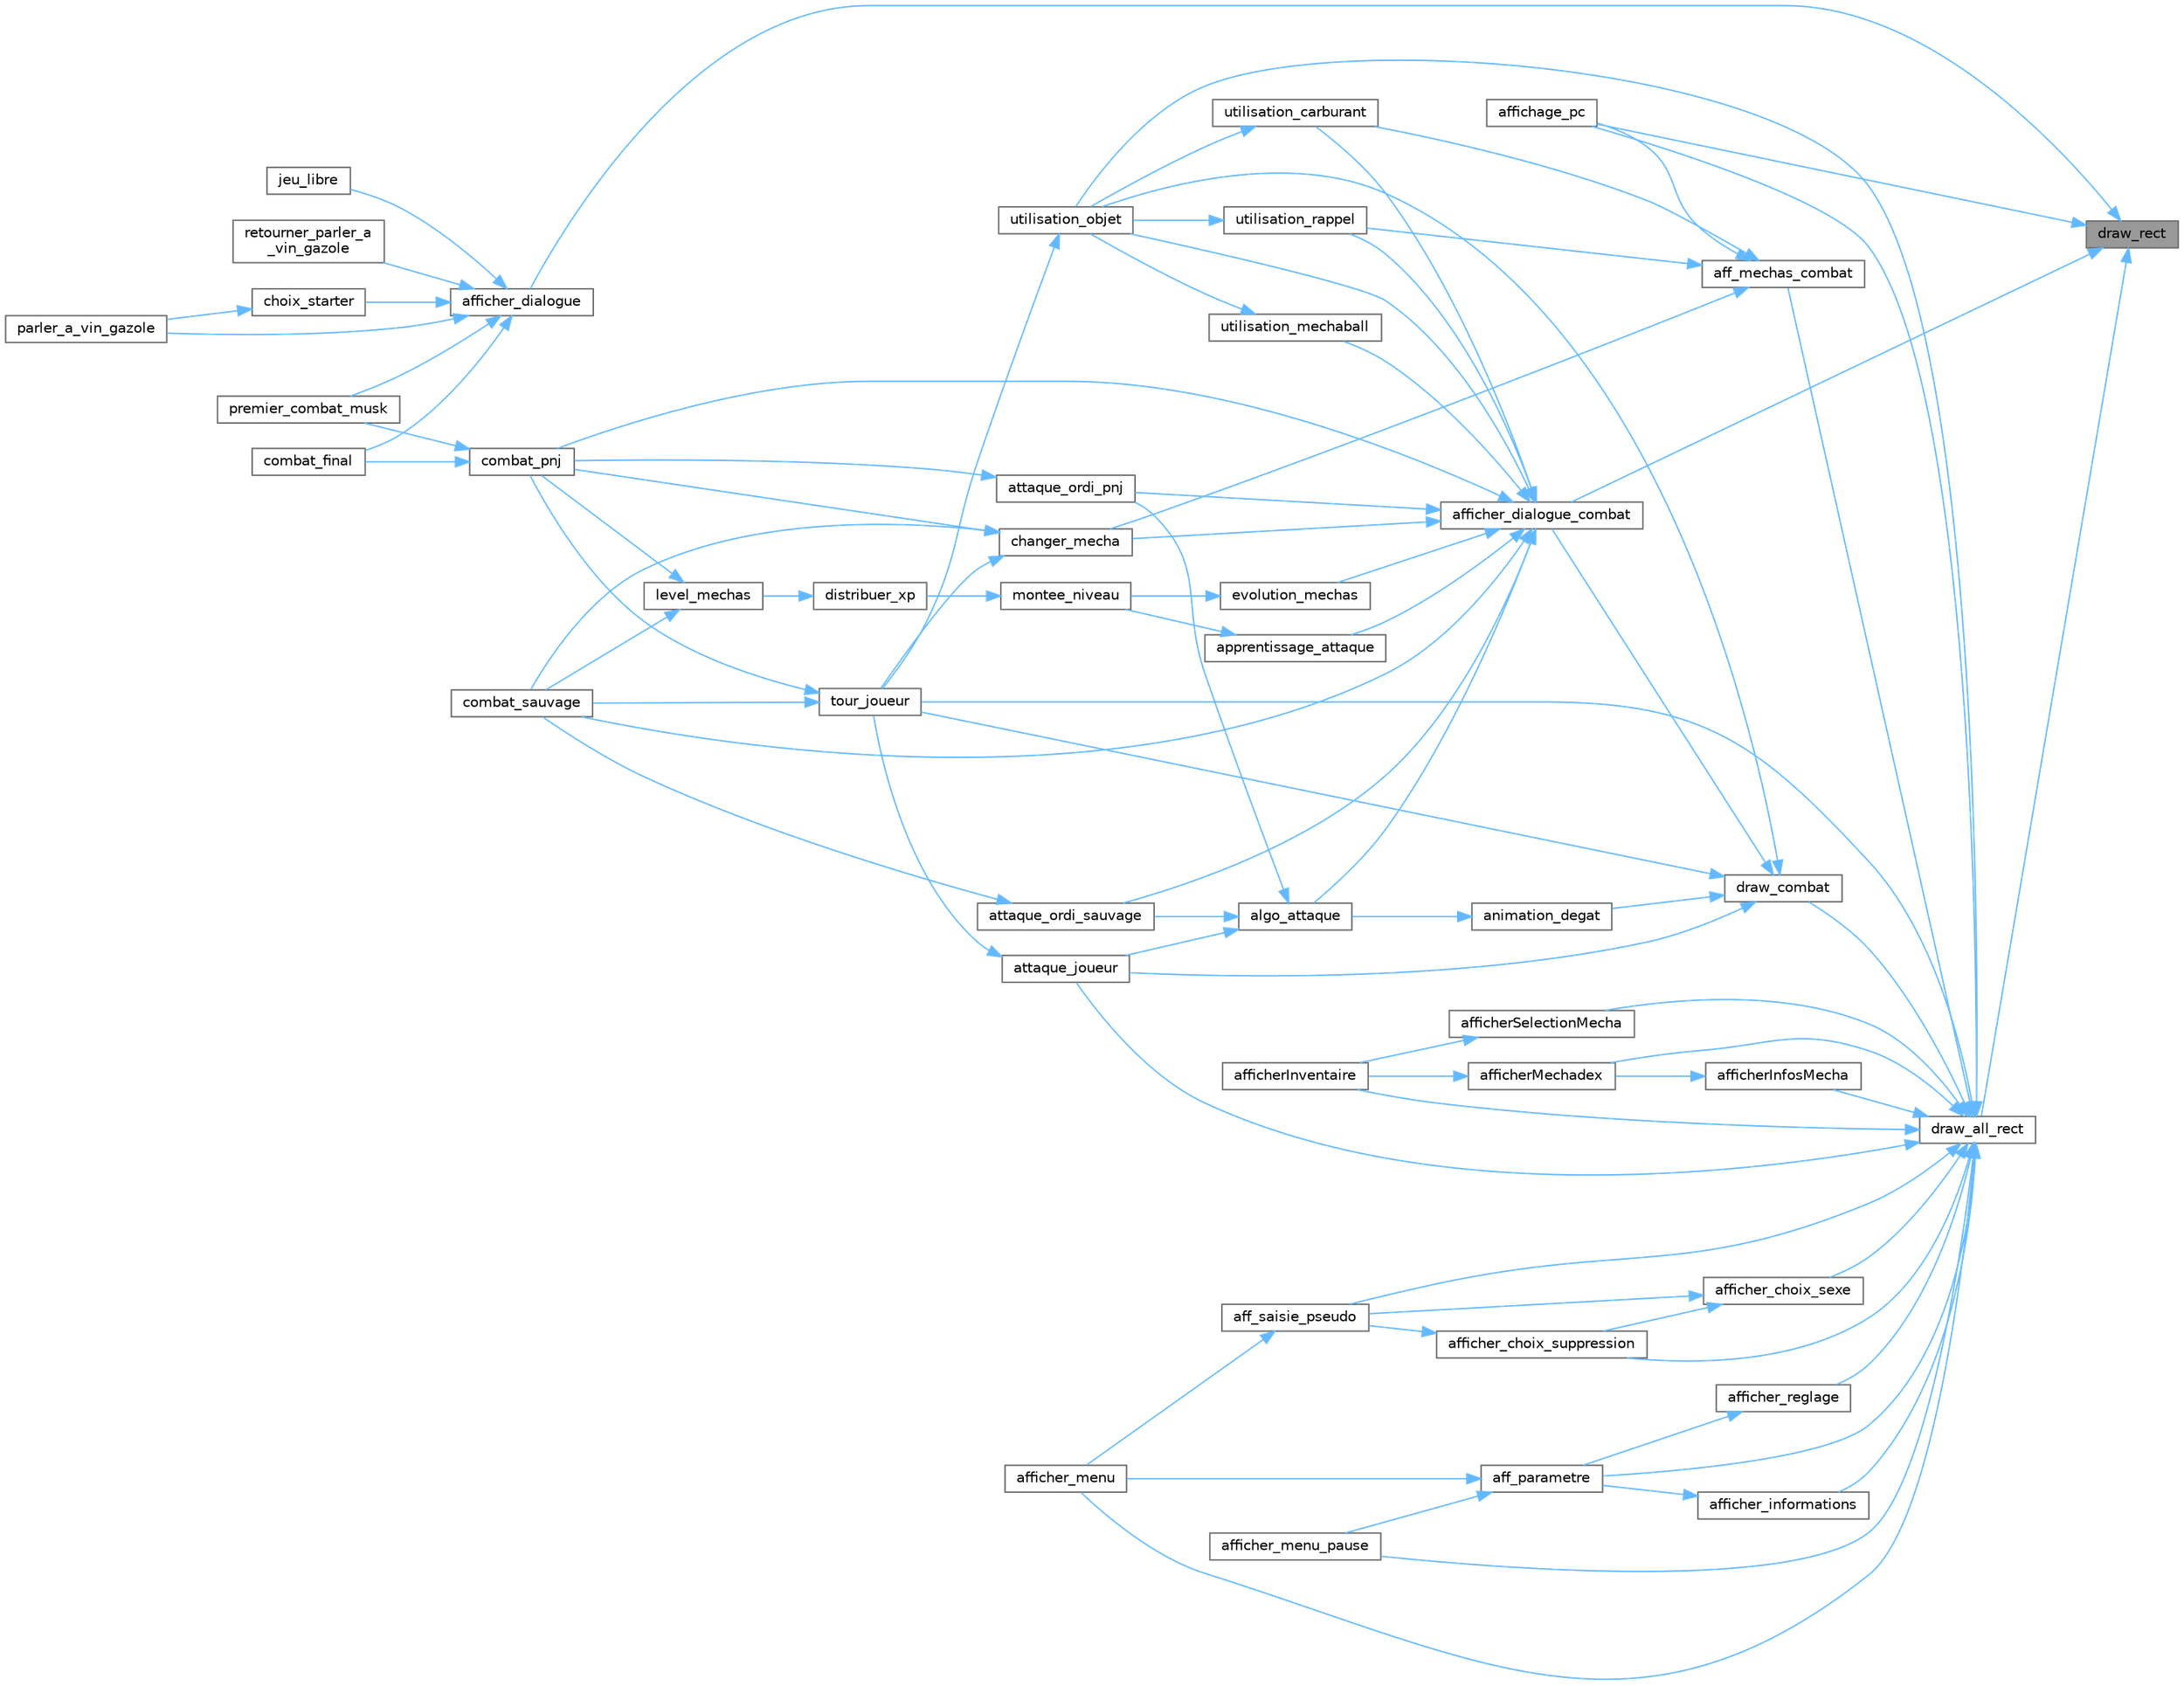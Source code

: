 digraph "draw_rect"
{
 // LATEX_PDF_SIZE
  bgcolor="transparent";
  edge [fontname=Helvetica,fontsize=10,labelfontname=Helvetica,labelfontsize=10];
  node [fontname=Helvetica,fontsize=10,shape=box,height=0.2,width=0.4];
  rankdir="RL";
  Node1 [id="Node000001",label="draw_rect",height=0.2,width=0.4,color="gray40", fillcolor="grey60", style="filled", fontcolor="black",tooltip="Dessine un rectangle coloré et son texte associé si présent."];
  Node1 -> Node2 [id="edge86_Node000001_Node000002",dir="back",color="steelblue1",style="solid",tooltip=" "];
  Node2 [id="Node000002",label="affichage_pc",height=0.2,width=0.4,color="grey40", fillcolor="white", style="filled",URL="$affichage_8c.html#af70cd65063ba7719d712c57fcce296a3",tooltip="Affiche le PC du joueur permettant de gérer et échanger les Méchas capturés."];
  Node1 -> Node3 [id="edge87_Node000001_Node000003",dir="back",color="steelblue1",style="solid",tooltip=" "];
  Node3 [id="Node000003",label="afficher_dialogue",height=0.2,width=0.4,color="grey40", fillcolor="white", style="filled",URL="$affichage_8c.html#a265b0bc1ac18afe4fdf6233323561dd1",tooltip="Affiche un dialogue interactif à l'écran, lettre par lettre, avec gestion des choix utilisateur."];
  Node3 -> Node4 [id="edge88_Node000003_Node000004",dir="back",color="steelblue1",style="solid",tooltip=" "];
  Node4 [id="Node000004",label="choix_starter",height=0.2,width=0.4,color="grey40", fillcolor="white", style="filled",URL="$pointDePassage_8c.html#a72d11e9c5addb8d80f32ac417e0e5566",tooltip="Permet au joueur de choisir son Mecha de départ parmi trois options disponibles."];
  Node4 -> Node5 [id="edge89_Node000004_Node000005",dir="back",color="steelblue1",style="solid",tooltip=" "];
  Node5 [id="Node000005",label="parler_a_vin_gazole",height=0.2,width=0.4,color="grey40", fillcolor="white", style="filled",URL="$pointDePassage_8c.html#a87430bbcb167664534cc9b6221b3c77d",tooltip="Gère l'interaction du joueur avec le PNJ \"Vin Gazole\", incluant dialogues, choix du starter et modifi..."];
  Node3 -> Node6 [id="edge90_Node000003_Node000006",dir="back",color="steelblue1",style="solid",tooltip=" "];
  Node6 [id="Node000006",label="combat_final",height=0.2,width=0.4,color="grey40", fillcolor="white", style="filled",URL="$pointDePassage_8c.html#ade398b595e60d698c8c259edf2f8252a",tooltip="Gère les interactions finales avec les PNJs \"Vin Gazole\" et \"Iron Musk\", incluant dialogues,..."];
  Node3 -> Node7 [id="edge91_Node000003_Node000007",dir="back",color="steelblue1",style="solid",tooltip=" "];
  Node7 [id="Node000007",label="jeu_libre",height=0.2,width=0.4,color="grey40", fillcolor="white", style="filled",URL="$pointDePassage_8c.html#a8b046624f60128f2fcf2978bf527e40d",tooltip="Gère l'interaction avec le PNJ \"Vin Gazole\" en mode jeu libre, permettant soins et dialogues répétés."];
  Node3 -> Node5 [id="edge92_Node000003_Node000005",dir="back",color="steelblue1",style="solid",tooltip=" "];
  Node3 -> Node8 [id="edge93_Node000003_Node000008",dir="back",color="steelblue1",style="solid",tooltip=" "];
  Node8 [id="Node000008",label="premier_combat_musk",height=0.2,width=0.4,color="grey40", fillcolor="white", style="filled",URL="$pointDePassage_8c.html#a9ed15a581ba87d71ad2d85b8649075da",tooltip="Gère l'interaction du joueur avec les PNJs \"Vin Gazole 2\" et \"Iron Musk\", incluant dialogues,..."];
  Node3 -> Node9 [id="edge94_Node000003_Node000009",dir="back",color="steelblue1",style="solid",tooltip=" "];
  Node9 [id="Node000009",label="retourner_parler_a\l_vin_gazole",height=0.2,width=0.4,color="grey40", fillcolor="white", style="filled",URL="$pointDePassage_8c.html#a7ec67454376236ff74521e75806f1f8b",tooltip="Gère la seconde interaction du joueur avec le PNJ \"Vin Gazole\", incluant dialogues,..."];
  Node1 -> Node10 [id="edge95_Node000001_Node000010",dir="back",color="steelblue1",style="solid",tooltip=" "];
  Node10 [id="Node000010",label="afficher_dialogue_combat",height=0.2,width=0.4,color="grey40", fillcolor="white", style="filled",URL="$affichage_8c.html#a1091893e7df87a967b878919b232b0d5",tooltip="Affiche un dialogue interactif durant un combat entre deux Méchas."];
  Node10 -> Node11 [id="edge96_Node000010_Node000011",dir="back",color="steelblue1",style="solid",tooltip=" "];
  Node11 [id="Node000011",label="algo_attaque",height=0.2,width=0.4,color="grey40", fillcolor="white", style="filled",URL="$combat_8c.html#a8c19b3bf83d09e9fb4b596cd4ff45219",tooltip="Calcule et applique les effets d'une attaque lors d'un combat entre deux Mechas."];
  Node11 -> Node12 [id="edge97_Node000011_Node000012",dir="back",color="steelblue1",style="solid",tooltip=" "];
  Node12 [id="Node000012",label="attaque_joueur",height=0.2,width=0.4,color="grey40", fillcolor="white", style="filled",URL="$combat_8c.html#aeabe45f0372840462d595a801345672b",tooltip="Affiche l'interface permettant au joueur de choisir et effectuer une attaque durant un combat."];
  Node12 -> Node13 [id="edge98_Node000012_Node000013",dir="back",color="steelblue1",style="solid",tooltip=" "];
  Node13 [id="Node000013",label="tour_joueur",height=0.2,width=0.4,color="grey40", fillcolor="white", style="filled",URL="$combat_8c.html#a3c18ce2957ca72f56737d0082766ad63",tooltip="Gère le tour du joueur lors d'un combat contre un Mécha sauvage ou un PNJ."];
  Node13 -> Node14 [id="edge99_Node000013_Node000014",dir="back",color="steelblue1",style="solid",tooltip=" "];
  Node14 [id="Node000014",label="combat_pnj",height=0.2,width=0.4,color="grey40", fillcolor="white", style="filled",URL="$combat_8c.html#a03ca199547656caabf8e81d769b770e4",tooltip="Gère un combat complet entre le joueur et un PNJ."];
  Node14 -> Node6 [id="edge100_Node000014_Node000006",dir="back",color="steelblue1",style="solid",tooltip=" "];
  Node14 -> Node8 [id="edge101_Node000014_Node000008",dir="back",color="steelblue1",style="solid",tooltip=" "];
  Node13 -> Node15 [id="edge102_Node000013_Node000015",dir="back",color="steelblue1",style="solid",tooltip=" "];
  Node15 [id="Node000015",label="combat_sauvage",height=0.2,width=0.4,color="grey40", fillcolor="white", style="filled",URL="$combat_8c.html#ae03e9f733803425a6c1dcb7b81c8234e",tooltip="Gère un combat entre le joueur et un Mécha sauvage."];
  Node11 -> Node16 [id="edge103_Node000011_Node000016",dir="back",color="steelblue1",style="solid",tooltip=" "];
  Node16 [id="Node000016",label="attaque_ordi_pnj",height=0.2,width=0.4,color="grey40", fillcolor="white", style="filled",URL="$combat_8c.html#a5491a6cd3adeb619da6eb84e6d888e7a",tooltip="Gère les actions automatiques d'un PNJ (personnage non-joueur) lors d'un combat contre le joueur."];
  Node16 -> Node14 [id="edge104_Node000016_Node000014",dir="back",color="steelblue1",style="solid",tooltip=" "];
  Node11 -> Node17 [id="edge105_Node000011_Node000017",dir="back",color="steelblue1",style="solid",tooltip=" "];
  Node17 [id="Node000017",label="attaque_ordi_sauvage",height=0.2,width=0.4,color="grey40", fillcolor="white", style="filled",URL="$combat_8c.html#ac6ceced0c9217ccb31c1400649cfd67c",tooltip="Gère l'attaque aléatoire d'un Mecha sauvage durant un combat contre le joueur."];
  Node17 -> Node15 [id="edge106_Node000017_Node000015",dir="back",color="steelblue1",style="solid",tooltip=" "];
  Node10 -> Node18 [id="edge107_Node000010_Node000018",dir="back",color="steelblue1",style="solid",tooltip=" "];
  Node18 [id="Node000018",label="apprentissage_attaque",height=0.2,width=0.4,color="grey40", fillcolor="white", style="filled",URL="$combat_8c.html#af35e79d0f311c06fb1fe44ce8bb34ca4",tooltip="Gère l'apprentissage d'une nouvelle attaque par un Mecha lors d'un changement de niveau."];
  Node18 -> Node19 [id="edge108_Node000018_Node000019",dir="back",color="steelblue1",style="solid",tooltip=" "];
  Node19 [id="Node000019",label="montee_niveau",height=0.2,width=0.4,color="grey40", fillcolor="white", style="filled",URL="$combat_8c.html#aec838d58a7def8717d7fcd0faab3a107",tooltip="Gère la montée en niveau d'un Mecha joueur après avoir reçu des points d'expérience (XP)."];
  Node19 -> Node20 [id="edge109_Node000019_Node000020",dir="back",color="steelblue1",style="solid",tooltip=" "];
  Node20 [id="Node000020",label="distribuer_xp",height=0.2,width=0.4,color="grey40", fillcolor="white", style="filled",URL="$combat_8c.html#ac6fcdad743dc3526b2b89a1630618a07",tooltip="Distribue les points d'expérience (XP) gagnés lors d'un combat à un ensemble de Méchas ayant particip..."];
  Node20 -> Node21 [id="edge110_Node000020_Node000021",dir="back",color="steelblue1",style="solid",tooltip=" "];
  Node21 [id="Node000021",label="level_mechas",height=0.2,width=0.4,color="grey40", fillcolor="white", style="filled",URL="$combat_8c.html#a2de6c3e2a52edcf450da90005d5fad1d",tooltip="Calcule et distribue les points d'expérience (XP) aux Méchas du joueur après avoir vaincu un Mécha ad..."];
  Node21 -> Node14 [id="edge111_Node000021_Node000014",dir="back",color="steelblue1",style="solid",tooltip=" "];
  Node21 -> Node15 [id="edge112_Node000021_Node000015",dir="back",color="steelblue1",style="solid",tooltip=" "];
  Node10 -> Node16 [id="edge113_Node000010_Node000016",dir="back",color="steelblue1",style="solid",tooltip=" "];
  Node10 -> Node17 [id="edge114_Node000010_Node000017",dir="back",color="steelblue1",style="solid",tooltip=" "];
  Node10 -> Node22 [id="edge115_Node000010_Node000022",dir="back",color="steelblue1",style="solid",tooltip=" "];
  Node22 [id="Node000022",label="changer_mecha",height=0.2,width=0.4,color="grey40", fillcolor="white", style="filled",URL="$combat_8c.html#a16e4593cbfaef36a7cc088aa6bef48c0",tooltip="Permet au joueur de changer le Mecha actif pendant un combat."];
  Node22 -> Node14 [id="edge116_Node000022_Node000014",dir="back",color="steelblue1",style="solid",tooltip=" "];
  Node22 -> Node15 [id="edge117_Node000022_Node000015",dir="back",color="steelblue1",style="solid",tooltip=" "];
  Node22 -> Node13 [id="edge118_Node000022_Node000013",dir="back",color="steelblue1",style="solid",tooltip=" "];
  Node10 -> Node14 [id="edge119_Node000010_Node000014",dir="back",color="steelblue1",style="solid",tooltip=" "];
  Node10 -> Node15 [id="edge120_Node000010_Node000015",dir="back",color="steelblue1",style="solid",tooltip=" "];
  Node10 -> Node23 [id="edge121_Node000010_Node000023",dir="back",color="steelblue1",style="solid",tooltip=" "];
  Node23 [id="Node000023",label="evolution_mechas",height=0.2,width=0.4,color="grey40", fillcolor="white", style="filled",URL="$combat_8c.html#afe15b54290598e06032e0c418f626461",tooltip="Gère l'évolution d'un Mecha joueur lorsqu'il atteint le niveau requis."];
  Node23 -> Node19 [id="edge122_Node000023_Node000019",dir="back",color="steelblue1",style="solid",tooltip=" "];
  Node10 -> Node24 [id="edge123_Node000010_Node000024",dir="back",color="steelblue1",style="solid",tooltip=" "];
  Node24 [id="Node000024",label="utilisation_carburant",height=0.2,width=0.4,color="grey40", fillcolor="white", style="filled",URL="$combat_8c.html#a7f2daafca6455a03963db8f32d8a8d10",tooltip="Gère l'utilisation d'un objet \"carburant\" durant un combat."];
  Node24 -> Node25 [id="edge124_Node000024_Node000025",dir="back",color="steelblue1",style="solid",tooltip=" "];
  Node25 [id="Node000025",label="utilisation_objet",height=0.2,width=0.4,color="grey40", fillcolor="white", style="filled",URL="$combat_8c.html#ae82c6dcf76c1412964511d71b75c637e",tooltip="Affiche l'interface d'utilisation d'objets pendant un combat."];
  Node25 -> Node13 [id="edge125_Node000025_Node000013",dir="back",color="steelblue1",style="solid",tooltip=" "];
  Node10 -> Node26 [id="edge126_Node000010_Node000026",dir="back",color="steelblue1",style="solid",tooltip=" "];
  Node26 [id="Node000026",label="utilisation_mechaball",height=0.2,width=0.4,color="grey40", fillcolor="white", style="filled",URL="$combat_8c.html#a53bf2250ba00b21dceed166fa59bd150",tooltip="Gère l'utilisation d'une \"mechaball\" pour capturer un Mecha adverse durant un combat."];
  Node26 -> Node25 [id="edge127_Node000026_Node000025",dir="back",color="steelblue1",style="solid",tooltip=" "];
  Node10 -> Node25 [id="edge128_Node000010_Node000025",dir="back",color="steelblue1",style="solid",tooltip=" "];
  Node10 -> Node27 [id="edge129_Node000010_Node000027",dir="back",color="steelblue1",style="solid",tooltip=" "];
  Node27 [id="Node000027",label="utilisation_rappel",height=0.2,width=0.4,color="grey40", fillcolor="white", style="filled",URL="$combat_8c.html#afff6b8b516af5c46c938f407788d1b5f",tooltip="Gère l'utilisation d'un objet \"rappel\" durant un combat."];
  Node27 -> Node25 [id="edge130_Node000027_Node000025",dir="back",color="steelblue1",style="solid",tooltip=" "];
  Node1 -> Node28 [id="edge131_Node000001_Node000028",dir="back",color="steelblue1",style="solid",tooltip=" "];
  Node28 [id="Node000028",label="draw_all_rect",height=0.2,width=0.4,color="grey40", fillcolor="white", style="filled",URL="$affichage_8c.html#a4f7e45e8554e8971bdba352cf9838405",tooltip="Dessine plusieurs rectangles avec leurs textes centrés."];
  Node28 -> Node29 [id="edge132_Node000028_Node000029",dir="back",color="steelblue1",style="solid",tooltip=" "];
  Node29 [id="Node000029",label="aff_mechas_combat",height=0.2,width=0.4,color="grey40", fillcolor="white", style="filled",URL="$combat_8c.html#a30cb93b663d557e0e81271f956c24379",tooltip="Affiche l'interface de sélection du Mecha du joueur durant un combat."];
  Node29 -> Node2 [id="edge133_Node000029_Node000002",dir="back",color="steelblue1",style="solid",tooltip=" "];
  Node29 -> Node22 [id="edge134_Node000029_Node000022",dir="back",color="steelblue1",style="solid",tooltip=" "];
  Node29 -> Node24 [id="edge135_Node000029_Node000024",dir="back",color="steelblue1",style="solid",tooltip=" "];
  Node29 -> Node27 [id="edge136_Node000029_Node000027",dir="back",color="steelblue1",style="solid",tooltip=" "];
  Node28 -> Node30 [id="edge137_Node000028_Node000030",dir="back",color="steelblue1",style="solid",tooltip=" "];
  Node30 [id="Node000030",label="aff_parametre",height=0.2,width=0.4,color="grey40", fillcolor="white", style="filled",URL="$menu_8c.html#af33efca11c59a833339ea201bd4fb9d4",tooltip="Affiche l'écran des paramètres généraux du jeu avec les options Informations, Réglage et Retour."];
  Node30 -> Node31 [id="edge138_Node000030_Node000031",dir="back",color="steelblue1",style="solid",tooltip=" "];
  Node31 [id="Node000031",label="afficher_menu",height=0.2,width=0.4,color="grey40", fillcolor="white", style="filled",URL="$menu_8c.html#a0225d24e9d0ffd7af10183134ff4f229",tooltip="Affiche le menu principal du jeu, permettant au joueur de démarrer, régler les paramètres ou quitter."];
  Node30 -> Node32 [id="edge139_Node000030_Node000032",dir="back",color="steelblue1",style="solid",tooltip=" "];
  Node32 [id="Node000032",label="afficher_menu_pause",height=0.2,width=0.4,color="grey40", fillcolor="white", style="filled",URL="$menu_8c.html#a98de4f1f9f962af528305e0d3e88d9da",tooltip="Affiche le menu pause du jeu avec les options Reprendre, Paramètres et Accueil."];
  Node28 -> Node33 [id="edge140_Node000028_Node000033",dir="back",color="steelblue1",style="solid",tooltip=" "];
  Node33 [id="Node000033",label="aff_saisie_pseudo",height=0.2,width=0.4,color="grey40", fillcolor="white", style="filled",URL="$menu_8c.html#a514079e39465e028b08558ac3458d85a",tooltip="Affiche un écran permettant au joueur de saisir son pseudo et de démarrer une partie."];
  Node33 -> Node31 [id="edge141_Node000033_Node000031",dir="back",color="steelblue1",style="solid",tooltip=" "];
  Node28 -> Node2 [id="edge142_Node000028_Node000002",dir="back",color="steelblue1",style="solid",tooltip=" "];
  Node28 -> Node34 [id="edge143_Node000028_Node000034",dir="back",color="steelblue1",style="solid",tooltip=" "];
  Node34 [id="Node000034",label="afficher_choix_sexe",height=0.2,width=0.4,color="grey40", fillcolor="white", style="filled",URL="$menu_8c.html#aa1f62d5ef2922f420fba49063416f5ab",tooltip="Affiche un écran permettant au joueur de choisir son sexe (Masculin ou Féminin)."];
  Node34 -> Node33 [id="edge144_Node000034_Node000033",dir="back",color="steelblue1",style="solid",tooltip=" "];
  Node34 -> Node35 [id="edge145_Node000034_Node000035",dir="back",color="steelblue1",style="solid",tooltip=" "];
  Node35 [id="Node000035",label="afficher_choix_suppression",height=0.2,width=0.4,color="grey40", fillcolor="white", style="filled",URL="$menu_8c.html#a72fbd3d776a9a4447c7448b1a8308137",tooltip="Affiche un écran permettant au joueur de choisir entre reprendre, recommencer ou retourner en arrière..."];
  Node35 -> Node33 [id="edge146_Node000035_Node000033",dir="back",color="steelblue1",style="solid",tooltip=" "];
  Node28 -> Node35 [id="edge147_Node000028_Node000035",dir="back",color="steelblue1",style="solid",tooltip=" "];
  Node28 -> Node36 [id="edge148_Node000028_Node000036",dir="back",color="steelblue1",style="solid",tooltip=" "];
  Node36 [id="Node000036",label="afficher_informations",height=0.2,width=0.4,color="grey40", fillcolor="white", style="filled",URL="$menu_8c.html#adb80c9d7e446e21dacf40b55cc973deb",tooltip="Affiche un écran d'informations sur les contrôles du jeu."];
  Node36 -> Node30 [id="edge149_Node000036_Node000030",dir="back",color="steelblue1",style="solid",tooltip=" "];
  Node28 -> Node31 [id="edge150_Node000028_Node000031",dir="back",color="steelblue1",style="solid",tooltip=" "];
  Node28 -> Node32 [id="edge151_Node000028_Node000032",dir="back",color="steelblue1",style="solid",tooltip=" "];
  Node28 -> Node37 [id="edge152_Node000028_Node000037",dir="back",color="steelblue1",style="solid",tooltip=" "];
  Node37 [id="Node000037",label="afficher_reglage",height=0.2,width=0.4,color="grey40", fillcolor="white", style="filled",URL="$menu_8c.html#a6ef0addf6407c785be3cf605618b938e",tooltip="Affiche un menu permettant de régler le volume sonore du jeu (Pour l'instant)."];
  Node37 -> Node30 [id="edge153_Node000037_Node000030",dir="back",color="steelblue1",style="solid",tooltip=" "];
  Node28 -> Node38 [id="edge154_Node000028_Node000038",dir="back",color="steelblue1",style="solid",tooltip=" "];
  Node38 [id="Node000038",label="afficherInfosMecha",height=0.2,width=0.4,color="grey40", fillcolor="white", style="filled",URL="$affichage_8c.html#a4bfda0a3d2e621f3521d2bcf1c59a7d5",tooltip="Affiche l'écran d'information détaillée d'un Mécha du joueur."];
  Node38 -> Node39 [id="edge155_Node000038_Node000039",dir="back",color="steelblue1",style="solid",tooltip=" "];
  Node39 [id="Node000039",label="afficherMechadex",height=0.2,width=0.4,color="grey40", fillcolor="white", style="filled",URL="$affichage_8c.html#aff36844a9bc0417b311b691e2957adae",tooltip="Affiche le Mechadex du joueur, listant tous ses Méchas capturés."];
  Node39 -> Node40 [id="edge156_Node000039_Node000040",dir="back",color="steelblue1",style="solid",tooltip=" "];
  Node40 [id="Node000040",label="afficherInventaire",height=0.2,width=0.4,color="grey40", fillcolor="white", style="filled",URL="$affichage_8c.html#a17c5a7569d3f699b38d5124f198e916a",tooltip="Affiche l'inventaire du joueur et permet d'utiliser certains objets."];
  Node28 -> Node40 [id="edge157_Node000028_Node000040",dir="back",color="steelblue1",style="solid",tooltip=" "];
  Node28 -> Node39 [id="edge158_Node000028_Node000039",dir="back",color="steelblue1",style="solid",tooltip=" "];
  Node28 -> Node41 [id="edge159_Node000028_Node000041",dir="back",color="steelblue1",style="solid",tooltip=" "];
  Node41 [id="Node000041",label="afficherSelectionMecha",height=0.2,width=0.4,color="grey40", fillcolor="white", style="filled",URL="$affichage_8c.html#a9519a3474a5b9ff0162efbc07d652b0c",tooltip="Affiche l'écran de sélection d'un Mécha pour utiliser un objet."];
  Node41 -> Node40 [id="edge160_Node000041_Node000040",dir="back",color="steelblue1",style="solid",tooltip=" "];
  Node28 -> Node12 [id="edge161_Node000028_Node000012",dir="back",color="steelblue1",style="solid",tooltip=" "];
  Node28 -> Node42 [id="edge162_Node000028_Node000042",dir="back",color="steelblue1",style="solid",tooltip=" "];
  Node42 [id="Node000042",label="draw_combat",height=0.2,width=0.4,color="grey40", fillcolor="white", style="filled",URL="$combat_8c.html#a159b2a6408c605d1fc9432689f92e3cb",tooltip="Affiche à l'écran tous les éléments graphiques d'un combat entre deux Mechas."];
  Node42 -> Node10 [id="edge163_Node000042_Node000010",dir="back",color="steelblue1",style="solid",tooltip=" "];
  Node42 -> Node43 [id="edge164_Node000042_Node000043",dir="back",color="steelblue1",style="solid",tooltip=" "];
  Node43 [id="Node000043",label="animation_degat",height=0.2,width=0.4,color="grey40", fillcolor="white", style="filled",URL="$combat_8c.html#ab9469ab4f84b56a27ef05848c4a78cb9",tooltip="Anime visuellement la diminution progressive des PV d'un Mecha durant un combat."];
  Node43 -> Node11 [id="edge165_Node000043_Node000011",dir="back",color="steelblue1",style="solid",tooltip=" "];
  Node42 -> Node12 [id="edge166_Node000042_Node000012",dir="back",color="steelblue1",style="solid",tooltip=" "];
  Node42 -> Node13 [id="edge167_Node000042_Node000013",dir="back",color="steelblue1",style="solid",tooltip=" "];
  Node42 -> Node25 [id="edge168_Node000042_Node000025",dir="back",color="steelblue1",style="solid",tooltip=" "];
  Node28 -> Node13 [id="edge169_Node000028_Node000013",dir="back",color="steelblue1",style="solid",tooltip=" "];
  Node28 -> Node25 [id="edge170_Node000028_Node000025",dir="back",color="steelblue1",style="solid",tooltip=" "];
}
